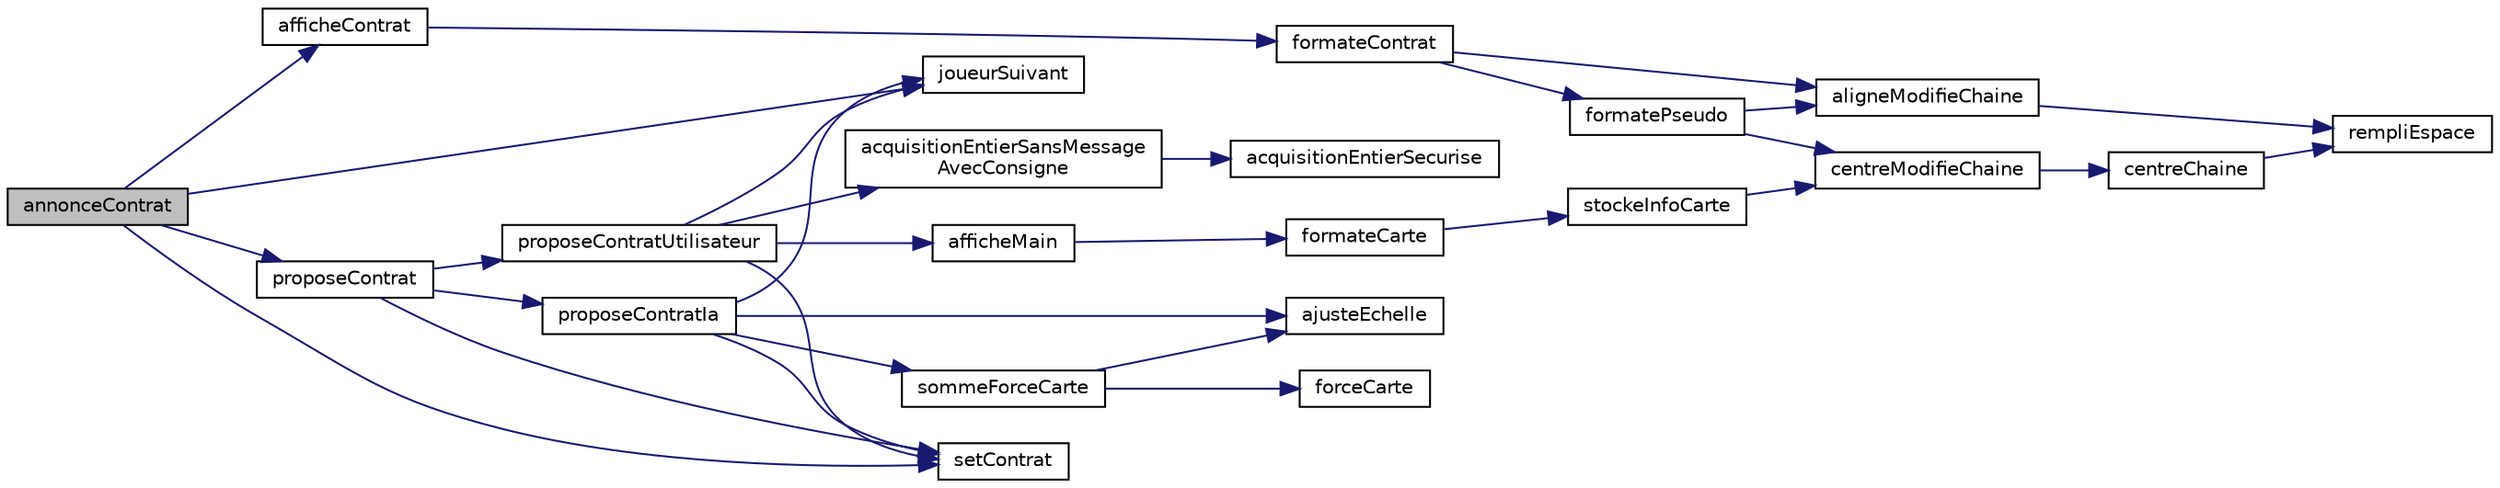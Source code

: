 digraph "annonceContrat"
{
 // LATEX_PDF_SIZE
  edge [fontname="Helvetica",fontsize="10",labelfontname="Helvetica",labelfontsize="10"];
  node [fontname="Helvetica",fontsize="10",shape=record];
  rankdir="LR";
  Node1 [label="annonceContrat",height=0.2,width=0.4,color="black", fillcolor="grey75", style="filled", fontcolor="black",tooltip="gÃ¨re l'annonce et la surenchÃ¨re des contats par les joueurs"];
  Node1 -> Node2 [color="midnightblue",fontsize="10",style="solid"];
  Node2 [label="afficheContrat",height=0.2,width=0.4,color="black", fillcolor="white", style="filled",URL="$affichage_8c.html#abd791297578af449761083408a1b4462",tooltip="affiche un contrat"];
  Node2 -> Node3 [color="midnightblue",fontsize="10",style="solid"];
  Node3 [label="formateContrat",height=0.2,width=0.4,color="black", fillcolor="white", style="filled",URL="$formatage_chaine_8c.html#a76b00dd8006b0682ba30099e193d4dd0",tooltip="stocke dans des chaine de caractère les info du contrat"];
  Node3 -> Node4 [color="midnightblue",fontsize="10",style="solid"];
  Node4 [label="aligneModifieChaine",height=0.2,width=0.4,color="black", fillcolor="white", style="filled",URL="$formatage_chaine_8c.html#a416dc0656ec712c3624275a4aefb85c6",tooltip="transforme une chaine de cararactère en sa vertion aligné a gauche"];
  Node4 -> Node5 [color="midnightblue",fontsize="10",style="solid"];
  Node5 [label="rempliEspace",height=0.2,width=0.4,color="black", fillcolor="white", style="filled",URL="$formatage_chaine_8c.html#acbb12af7b4e8b15a8d366abae8fe5ca3",tooltip="rempli une chaine de caractère de nbEspace caractère espace ' '"];
  Node3 -> Node6 [color="midnightblue",fontsize="10",style="solid"];
  Node6 [label="formatePseudo",height=0.2,width=0.4,color="black", fillcolor="white", style="filled",URL="$formatage_chaine_8c.html#ae05838b849d6b785d714efebfcd71cf3",tooltip="stocke dans une chaine de caractère le pseudo d'un des joueur"];
  Node6 -> Node4 [color="midnightblue",fontsize="10",style="solid"];
  Node6 -> Node7 [color="midnightblue",fontsize="10",style="solid"];
  Node7 [label="centreModifieChaine",height=0.2,width=0.4,color="black", fillcolor="white", style="filled",URL="$formatage_chaine_8c.html#a3a016c722803925f63f13d6218d6d1de",tooltip="transforme une chaine de cararactère en sa vertion centrée"];
  Node7 -> Node8 [color="midnightblue",fontsize="10",style="solid"];
  Node8 [label="centreChaine",height=0.2,width=0.4,color="black", fillcolor="white", style="filled",URL="$formatage_chaine_8c.html#ae9b1a537c2b31ecd1400d3644bb180af",tooltip="transphorme une chaine de caractère de longeur inconue en une chaine de caratère fixé de tel sorte qu..."];
  Node8 -> Node5 [color="midnightblue",fontsize="10",style="solid"];
  Node1 -> Node9 [color="midnightblue",fontsize="10",style="solid"];
  Node9 [label="joueurSuivant",height=0.2,width=0.4,color="black", fillcolor="white", style="filled",URL="$autre_8c.html#a9028074829d59ddc4481ae51036fc9ef",tooltip="passe au joueur suivant"];
  Node1 -> Node10 [color="midnightblue",fontsize="10",style="solid"];
  Node10 [label="proposeContrat",height=0.2,width=0.4,color="black", fillcolor="white", style="filled",URL="$general_8c.html#abde08a751131f9afc15de6fc616348f6",tooltip="proposition d'un contrat par un joueur"];
  Node10 -> Node11 [color="midnightblue",fontsize="10",style="solid"];
  Node11 [label="proposeContratIa",height=0.2,width=0.4,color="black", fillcolor="white", style="filled",URL="$ia_8c.html#ac4ece833f773f242d312062bf3869086",tooltip="proposition par l'ia d'un contrat"];
  Node11 -> Node12 [color="midnightblue",fontsize="10",style="solid"];
  Node12 [label="ajusteEchelle",height=0.2,width=0.4,color="black", fillcolor="white", style="filled",URL="$autre_8c.html#a9072ffa3adcb064e9794208ea50de40b",tooltip="met a l'echelle la valeur d'une variable comprise entre deux bornes pour que la variable de retour so..."];
  Node11 -> Node9 [color="midnightblue",fontsize="10",style="solid"];
  Node11 -> Node13 [color="midnightblue",fontsize="10",style="solid"];
  Node13 [label="setContrat",height=0.2,width=0.4,color="black", fillcolor="white", style="filled",URL="$autre_8c.html#a1613864902e98bd6d49e9d82bedcbe1c",tooltip="définit un contrat"];
  Node11 -> Node14 [color="midnightblue",fontsize="10",style="solid"];
  Node14 [label="sommeForceCarte",height=0.2,width=0.4,color="black", fillcolor="white", style="filled",URL="$gestion_carte_8c.html#a372fd921fb081b8ac3b24fa4eacf1357",tooltip="calucule la somme force des carte dans un tableau"];
  Node14 -> Node12 [color="midnightblue",fontsize="10",style="solid"];
  Node14 -> Node15 [color="midnightblue",fontsize="10",style="solid"];
  Node15 [label="forceCarte",height=0.2,width=0.4,color="black", fillcolor="white", style="filled",URL="$gestion_carte_8c.html#af903ef331292d446d28bdcd7a13ce6d8",tooltip="calcul la force d'une carte, en faisant la probabilitée qu'elle a de gagné contre toutes les autres c..."];
  Node10 -> Node16 [color="midnightblue",fontsize="10",style="solid"];
  Node16 [label="proposeContratUtilisateur",height=0.2,width=0.4,color="black", fillcolor="white", style="filled",URL="$affichage_8c.html#ae37357f1035df2f6d50afb1a1c5a9947",tooltip="gère le choix du contrat par l'utilisateur"];
  Node16 -> Node17 [color="midnightblue",fontsize="10",style="solid"];
  Node17 [label="acquisitionEntierSansMessage\lAvecConsigne",height=0.2,width=0.4,color="black", fillcolor="white", style="filled",URL="$acquisition_8c.html#ad54a41d9f5d23da0cfe75569c1c58fd3",tooltip="accisition d'un entier saisi par l'utilisateur sans message d'erreur entre 2 entiers avec une consign..."];
  Node17 -> Node18 [color="midnightblue",fontsize="10",style="solid"];
  Node18 [label="acquisitionEntierSecurise",height=0.2,width=0.4,color="black", fillcolor="white", style="filled",URL="$acquisition_8c.html#a29f102dc63957f1bd52030075bb9beef",tooltip="fonction qui fait l'acquisition securisée d'un nombre"];
  Node16 -> Node19 [color="midnightblue",fontsize="10",style="solid"];
  Node19 [label="afficheMain",height=0.2,width=0.4,color="black", fillcolor="white", style="filled",URL="$affichage_8c.html#ad4ca97b6626eb7557ec5c8e3ad795f95",tooltip="affiche les carte qu'un joueur a en main"];
  Node19 -> Node20 [color="midnightblue",fontsize="10",style="solid"];
  Node20 [label="formateCarte",height=0.2,width=0.4,color="black", fillcolor="white", style="filled",URL="$formatage_chaine_8c.html#ae97b1deba041f2e607c1acad99704bac",tooltip="formate les chaine de caracère qui affiche la valeur et la couleur des cartes"];
  Node20 -> Node21 [color="midnightblue",fontsize="10",style="solid"];
  Node21 [label="stockeInfoCarte",height=0.2,width=0.4,color="black", fillcolor="white", style="filled",URL="$formatage_chaine_8c.html#ad06c0eb331a3563fa5b53797ee448034",tooltip="met dans une chaine de caractère la valeur et la couleur d'une carte"];
  Node21 -> Node7 [color="midnightblue",fontsize="10",style="solid"];
  Node16 -> Node9 [color="midnightblue",fontsize="10",style="solid"];
  Node16 -> Node13 [color="midnightblue",fontsize="10",style="solid"];
  Node10 -> Node13 [color="midnightblue",fontsize="10",style="solid"];
  Node1 -> Node13 [color="midnightblue",fontsize="10",style="solid"];
}
